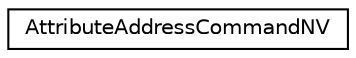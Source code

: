 digraph "Graphical Class Hierarchy"
{
 // LATEX_PDF_SIZE
  edge [fontname="Helvetica",fontsize="10",labelfontname="Helvetica",labelfontsize="10"];
  node [fontname="Helvetica",fontsize="10",shape=record];
  rankdir="LR";
  Node0 [label="AttributeAddressCommandNV",height=0.2,width=0.4,color="black", fillcolor="white", style="filled",URL="$struct_attribute_address_command_n_v.html",tooltip=" "];
}
